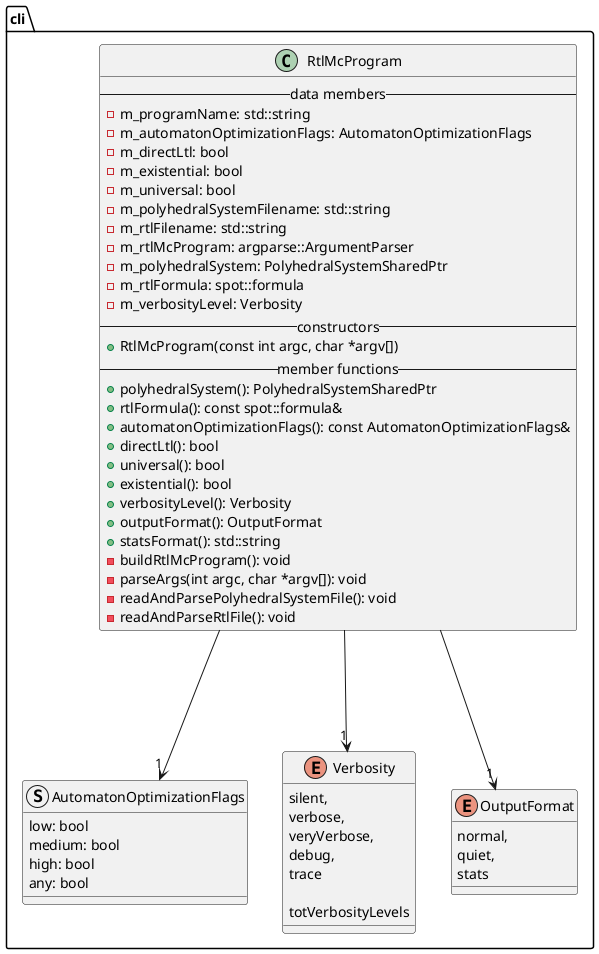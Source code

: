 @startuml

package cli {
    class RtlMcProgram {
        --data members--
        -m_programName: std::string
        -m_automatonOptimizationFlags: AutomatonOptimizationFlags
        -m_directLtl: bool
        -m_existential: bool
        -m_universal: bool
        -m_polyhedralSystemFilename: std::string
        -m_rtlFilename: std::string
        -m_rtlMcProgram: argparse::ArgumentParser
        -m_polyhedralSystem: PolyhedralSystemSharedPtr
        -m_rtlFormula: spot::formula
        -m_verbosityLevel: Verbosity
        --constructors--
        +RtlMcProgram(const int argc, char *argv[])
        --member functions--
        +polyhedralSystem(): PolyhedralSystemSharedPtr
        +rtlFormula(): const spot::formula&
        +automatonOptimizationFlags(): const AutomatonOptimizationFlags&
        +directLtl(): bool
        +universal(): bool
        +existential(): bool
        +verbosityLevel(): Verbosity
        +outputFormat(): OutputFormat
        +statsFormat(): std::string
        -buildRtlMcProgram(): void
        -parseArgs(int argc, char *argv[]): void
        -readAndParsePolyhedralSystemFile(): void
        -readAndParseRtlFile(): void
    }

    struct AutomatonOptimizationFlags {
        low: bool
        medium: bool
        high: bool
        any: bool
    }

    enum Verbosity {
        silent,
        verbose,
        veryVerbose,
        debug,
        trace

        totVerbosityLevels
    }

    enum OutputFormat {
        normal,
        quiet,
        stats
    }
}

RtlMcProgram ---> "1" AutomatonOptimizationFlags
RtlMcProgram ---> "1" Verbosity
RtlMcProgram ---> "1" OutputFormat

@enduml
